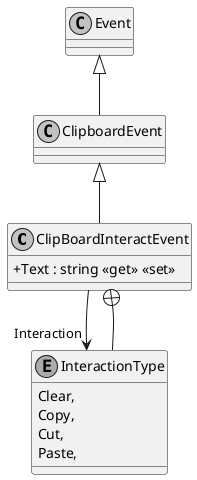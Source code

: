 @startuml
skinparam monochrome true
skinparam classAttributeIconSize 0

class ClipBoardInteractEvent {
    + Text : string <<get>> <<set>>
}
enum InteractionType {
    Clear,
    Copy,
    Cut,
    Paste,
}
ClipboardEvent <|-- ClipBoardInteractEvent
Event <|-- ClipboardEvent
ClipBoardInteractEvent --> "Interaction" InteractionType
ClipBoardInteractEvent +-- InteractionType
@enduml
